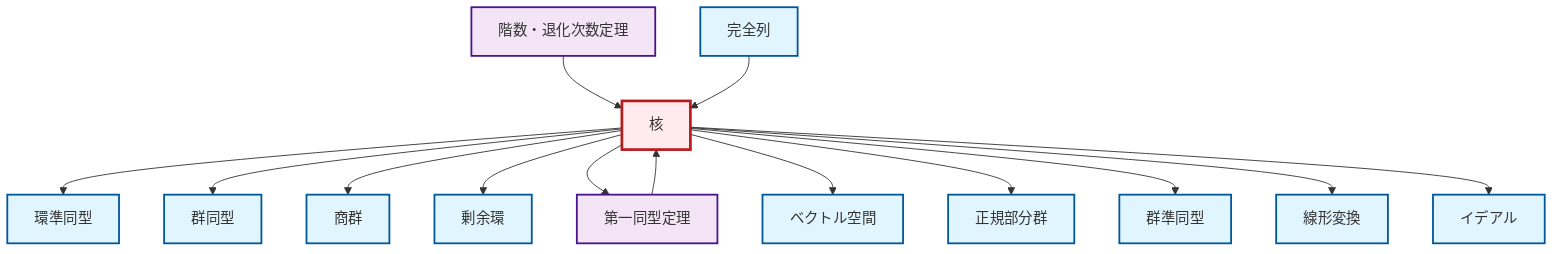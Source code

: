 graph TD
    classDef definition fill:#e1f5fe,stroke:#01579b,stroke-width:2px
    classDef theorem fill:#f3e5f5,stroke:#4a148c,stroke-width:2px
    classDef axiom fill:#fff3e0,stroke:#e65100,stroke-width:2px
    classDef example fill:#e8f5e9,stroke:#1b5e20,stroke-width:2px
    classDef current fill:#ffebee,stroke:#b71c1c,stroke-width:3px
    def-quotient-ring["剰余環"]:::definition
    def-homomorphism["群準同型"]:::definition
    def-kernel["核"]:::definition
    def-ideal["イデアル"]:::definition
    thm-first-isomorphism["第一同型定理"]:::theorem
    def-normal-subgroup["正規部分群"]:::definition
    def-isomorphism["群同型"]:::definition
    def-ring-homomorphism["環準同型"]:::definition
    def-vector-space["ベクトル空間"]:::definition
    def-exact-sequence["完全列"]:::definition
    def-linear-transformation["線形変換"]:::definition
    def-quotient-group["商群"]:::definition
    thm-rank-nullity["階数・退化次数定理"]:::theorem
    def-kernel --> def-ring-homomorphism
    thm-rank-nullity --> def-kernel
    def-kernel --> def-isomorphism
    def-kernel --> def-quotient-group
    def-kernel --> def-quotient-ring
    def-kernel --> thm-first-isomorphism
    def-kernel --> def-vector-space
    def-kernel --> def-normal-subgroup
    def-kernel --> def-homomorphism
    def-exact-sequence --> def-kernel
    def-kernel --> def-linear-transformation
    thm-first-isomorphism --> def-kernel
    def-kernel --> def-ideal
    class def-kernel current